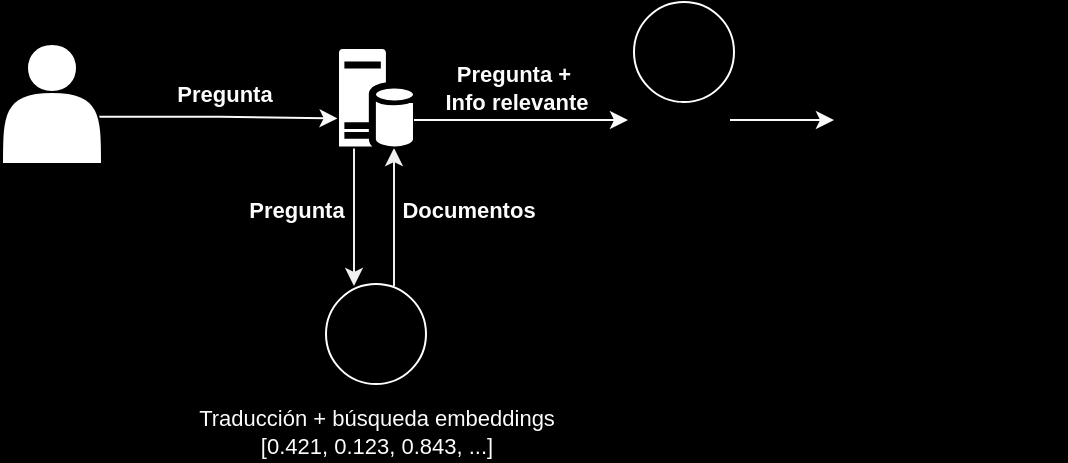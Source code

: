 <mxfile version="24.3.1" type="device">
  <diagram name="Página-1" id="UuoBViVRHhrwoaYJFedM">
    <mxGraphModel dx="1024" dy="533" grid="0" gridSize="10" guides="1" tooltips="1" connect="1" arrows="1" fold="1" page="1" pageScale="1" pageWidth="827" pageHeight="1169" background="#000000" math="0" shadow="0">
      <root>
        <mxCell id="0" />
        <mxCell id="1" parent="0" />
        <mxCell id="iu3PZo5leCWqWt2Hb_1D-9" style="edgeStyle=orthogonalEdgeStyle;rounded=0;orthogonalLoop=1;jettySize=auto;html=1;strokeColor=#F0F0F0;startArrow=classic;startFill=1;endArrow=none;endFill=0;" edge="1" parent="1">
          <mxGeometry relative="1" as="geometry">
            <mxPoint x="236" y="154" as="sourcePoint" />
            <mxPoint x="236" y="223" as="targetPoint" />
            <Array as="points">
              <mxPoint x="236" y="185" />
              <mxPoint x="236" y="185" />
            </Array>
          </mxGeometry>
        </mxCell>
        <mxCell id="iu3PZo5leCWqWt2Hb_1D-2" style="edgeStyle=orthogonalEdgeStyle;rounded=0;orthogonalLoop=1;jettySize=auto;html=1;" edge="1" parent="1" source="iu3PZo5leCWqWt2Hb_1D-1">
          <mxGeometry relative="1" as="geometry">
            <mxPoint x="230" y="130" as="targetPoint" />
            <Array as="points">
              <mxPoint x="166" y="130" />
              <mxPoint x="166" y="131" />
              <mxPoint x="230" y="131" />
            </Array>
          </mxGeometry>
        </mxCell>
        <mxCell id="iu3PZo5leCWqWt2Hb_1D-5" value="&lt;font style=&quot;&quot; color=&quot;#fcfcfc&quot;&gt;Pregunta&lt;/font&gt;" style="edgeLabel;html=1;align=center;verticalAlign=middle;resizable=0;points=[];fontStyle=1;labelBackgroundColor=none;" vertex="1" connectable="0" parent="iu3PZo5leCWqWt2Hb_1D-2">
          <mxGeometry x="-0.132" y="-1" relative="1" as="geometry">
            <mxPoint x="-1" y="-4" as="offset" />
          </mxGeometry>
        </mxCell>
        <mxCell id="iu3PZo5leCWqWt2Hb_1D-4" style="edgeStyle=orthogonalEdgeStyle;rounded=0;orthogonalLoop=1;jettySize=auto;html=1;strokeColor=#FAFAFA;exitX=0.917;exitY=0.606;exitDx=0;exitDy=0;exitPerimeter=0;entryX=-0.005;entryY=0.705;entryDx=0;entryDy=0;entryPerimeter=0;" edge="1" parent="1" source="iu3PZo5leCWqWt2Hb_1D-1" target="iu3PZo5leCWqWt2Hb_1D-6">
          <mxGeometry relative="1" as="geometry">
            <mxPoint x="167" y="145" as="targetPoint" />
            <Array as="points">
              <mxPoint x="149" y="138" />
            </Array>
          </mxGeometry>
        </mxCell>
        <mxCell id="iu3PZo5leCWqWt2Hb_1D-1" value="" style="shape=actor;whiteSpace=wrap;html=1;" vertex="1" parent="1">
          <mxGeometry x="40" y="102" width="50" height="60" as="geometry" />
        </mxCell>
        <mxCell id="iu3PZo5leCWqWt2Hb_1D-8" style="edgeStyle=orthogonalEdgeStyle;rounded=0;orthogonalLoop=1;jettySize=auto;html=1;strokeColor=#F0F0F0;" edge="1" parent="1" source="iu3PZo5leCWqWt2Hb_1D-6">
          <mxGeometry relative="1" as="geometry">
            <mxPoint x="216" y="223" as="targetPoint" />
            <Array as="points">
              <mxPoint x="216" y="185" />
              <mxPoint x="216" y="185" />
            </Array>
          </mxGeometry>
        </mxCell>
        <mxCell id="iu3PZo5leCWqWt2Hb_1D-6" value="" style="sketch=0;pointerEvents=1;shadow=0;dashed=0;html=1;labelPosition=center;verticalLabelPosition=bottom;verticalAlign=top;align=center;shape=mxgraph.mscae.enterprise.database_server" vertex="1" parent="1">
          <mxGeometry x="208" y="104" width="38" height="50" as="geometry" />
        </mxCell>
        <mxCell id="iu3PZo5leCWqWt2Hb_1D-10" value="&lt;font style=&quot;&quot; color=&quot;#fcfcfc&quot;&gt;Pregunta&lt;/font&gt;" style="edgeLabel;html=1;align=center;verticalAlign=middle;resizable=0;points=[];fontStyle=1;labelBackgroundColor=none;" vertex="1" connectable="0" parent="1">
          <mxGeometry x="186.999" y="185" as="geometry" />
        </mxCell>
        <mxCell id="iu3PZo5leCWqWt2Hb_1D-11" value="&lt;font style=&quot;&quot; color=&quot;#fcfcfc&quot;&gt;Documentos&lt;/font&gt;" style="edgeLabel;html=1;align=center;verticalAlign=middle;resizable=0;points=[];fontStyle=1;labelBackgroundColor=none;" vertex="1" connectable="0" parent="1">
          <mxGeometry x="272.999" y="185" as="geometry" />
        </mxCell>
        <mxCell id="iu3PZo5leCWqWt2Hb_1D-12" value="&lt;font style=&quot;font-weight: normal;&quot; color=&quot;#fcfcfc&quot;&gt;Traducción + búsqueda embeddings&lt;/font&gt;&lt;div&gt;&lt;font color=&quot;#fcfcfc&quot;&gt;&lt;span style=&quot;font-weight: 400;&quot;&gt;[0.421, 0.123, 0.843, ...]&lt;/span&gt;&lt;/font&gt;&lt;/div&gt;" style="edgeLabel;html=1;align=center;verticalAlign=middle;resizable=0;points=[];fontStyle=1;labelBackgroundColor=none;" vertex="1" connectable="0" parent="1">
          <mxGeometry x="226.999" y="296" as="geometry" />
        </mxCell>
        <mxCell id="iu3PZo5leCWqWt2Hb_1D-13" style="edgeStyle=orthogonalEdgeStyle;rounded=0;orthogonalLoop=1;jettySize=auto;html=1;strokeColor=#FAFAFA;" edge="1" parent="1" source="iu3PZo5leCWqWt2Hb_1D-6">
          <mxGeometry relative="1" as="geometry">
            <mxPoint x="353" y="140" as="targetPoint" />
            <mxPoint x="251" y="139" as="sourcePoint" />
            <Array as="points">
              <mxPoint x="327" y="140" />
              <mxPoint x="327" y="140" />
            </Array>
          </mxGeometry>
        </mxCell>
        <mxCell id="iu3PZo5leCWqWt2Hb_1D-16" value="" style="ellipse;whiteSpace=wrap;html=1;fillColor=none;strokeColor=#FFFFFF;" vertex="1" parent="1">
          <mxGeometry x="202" y="222" width="50" height="50" as="geometry" />
        </mxCell>
        <mxCell id="iu3PZo5leCWqWt2Hb_1D-15" value="" style="shape=image;verticalLabelPosition=bottom;labelBackgroundColor=none;verticalAlign=top;aspect=fixed;imageAspect=0;image=https://1000logos.net/wp-content/uploads/2021/10/Meta-Symbol.png;fontColor=#FFFFFF;" vertex="1" parent="1">
          <mxGeometry x="195" y="229" width="64" height="36" as="geometry" />
        </mxCell>
        <mxCell id="iu3PZo5leCWqWt2Hb_1D-19" value="" style="shape=image;verticalLabelPosition=bottom;labelBackgroundColor=default;verticalAlign=top;aspect=fixed;imageAspect=0;image=https://static-00.iconduck.com/assets.00/openai-icon-2021x2048-4rpe5x7n.png;" vertex="1" parent="1">
          <mxGeometry x="358.55" y="144" width="44.89" height="45.5" as="geometry" />
        </mxCell>
        <mxCell id="iu3PZo5leCWqWt2Hb_1D-20" value="" style="ellipse;whiteSpace=wrap;html=1;fillColor=none;strokeColor=#FFFFFF;" vertex="1" parent="1">
          <mxGeometry x="356" y="81" width="50" height="50" as="geometry" />
        </mxCell>
        <mxCell id="iu3PZo5leCWqWt2Hb_1D-21" value="" style="shape=image;verticalLabelPosition=bottom;labelBackgroundColor=none;verticalAlign=top;aspect=fixed;imageAspect=0;image=https://1000logos.net/wp-content/uploads/2021/10/Meta-Symbol.png;fontColor=#FFFFFF;" vertex="1" parent="1">
          <mxGeometry x="349" y="88" width="64" height="36" as="geometry" />
        </mxCell>
        <mxCell id="iu3PZo5leCWqWt2Hb_1D-22" style="edgeStyle=orthogonalEdgeStyle;rounded=0;orthogonalLoop=1;jettySize=auto;html=1;" edge="1" parent="1">
          <mxGeometry relative="1" as="geometry">
            <mxPoint x="379" y="131" as="targetPoint" />
            <mxPoint x="239" y="131" as="sourcePoint" />
            <Array as="points">
              <mxPoint x="315" y="131" />
              <mxPoint x="315" y="132" />
              <mxPoint x="379" y="132" />
            </Array>
          </mxGeometry>
        </mxCell>
        <mxCell id="iu3PZo5leCWqWt2Hb_1D-23" value="&lt;font style=&quot;&quot; color=&quot;#fcfcfc&quot;&gt;Pregunta +&amp;nbsp;&lt;/font&gt;&lt;div&gt;&lt;font color=&quot;#fcfcfc&quot;&gt;&lt;span style=&quot;&quot;&gt;Info relevante&lt;/span&gt;&lt;/font&gt;&lt;/div&gt;" style="edgeLabel;html=1;align=center;verticalAlign=middle;resizable=0;points=[];fontStyle=1;labelBackgroundColor=none;" vertex="1" connectable="0" parent="iu3PZo5leCWqWt2Hb_1D-22">
          <mxGeometry x="-0.132" y="-1" relative="1" as="geometry">
            <mxPoint x="-4" y="-8" as="offset" />
          </mxGeometry>
        </mxCell>
        <mxCell id="iu3PZo5leCWqWt2Hb_1D-24" value="" style="shape=image;verticalLabelPosition=bottom;labelBackgroundColor=default;verticalAlign=top;aspect=fixed;imageAspect=0;image=https://static-00.iconduck.com/assets.00/openai-icon-2021x2048-4rpe5x7n.png;" vertex="1" parent="1">
          <mxGeometry x="287" y="298" width="12.33" height="12.5" as="geometry" />
        </mxCell>
        <mxCell id="iu3PZo5leCWqWt2Hb_1D-25" value="" style="shape=image;verticalLabelPosition=bottom;labelBackgroundColor=default;verticalAlign=top;aspect=fixed;imageAspect=0;image=https://upload.wikimedia.org/wikipedia/commons/thumb/8/8a/Jira_Logo.svg/640px-Jira_Logo.svg.png;" vertex="1" parent="1">
          <mxGeometry x="458" y="117" width="113.67" height="47.78" as="geometry" />
        </mxCell>
        <mxCell id="iu3PZo5leCWqWt2Hb_1D-26" style="edgeStyle=orthogonalEdgeStyle;rounded=0;orthogonalLoop=1;jettySize=auto;html=1;strokeColor=#FAFAFA;" edge="1" parent="1">
          <mxGeometry relative="1" as="geometry">
            <mxPoint x="456" y="140" as="targetPoint" />
            <mxPoint x="404" y="140" as="sourcePoint" />
            <Array as="points">
              <mxPoint x="439.55" y="139.59" />
              <mxPoint x="439.55" y="139.59" />
            </Array>
          </mxGeometry>
        </mxCell>
      </root>
    </mxGraphModel>
  </diagram>
</mxfile>
